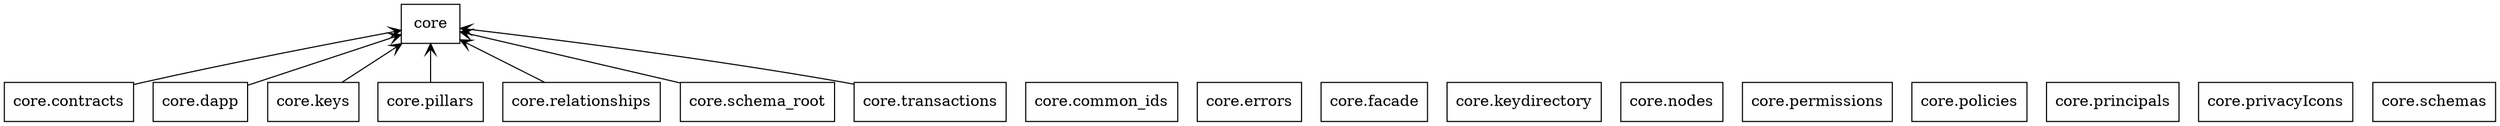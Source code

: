 digraph "packages" {
rankdir=BT
charset="utf-8"
"core" [color="black", label="core", shape="box", style="solid"];
"core.common_ids" [color="black", label="core.common_ids", shape="box", style="solid"];
"core.contracts" [color="black", label="core.contracts", shape="box", style="solid"];
"core.dapp" [color="black", label="core.dapp", shape="box", style="solid"];
"core.errors" [color="black", label="core.errors", shape="box", style="solid"];
"core.facade" [color="black", label="core.facade", shape="box", style="solid"];
"core.keydirectory" [color="black", label="core.keydirectory", shape="box", style="solid"];
"core.keys" [color="black", label="core.keys", shape="box", style="solid"];
"core.nodes" [color="black", label="core.nodes", shape="box", style="solid"];
"core.permissions" [color="black", label="core.permissions", shape="box", style="solid"];
"core.pillars" [color="black", label="core.pillars", shape="box", style="solid"];
"core.policies" [color="black", label="core.policies", shape="box", style="solid"];
"core.principals" [color="black", label="core.principals", shape="box", style="solid"];
"core.privacyIcons" [color="black", label="core.privacyIcons", shape="box", style="solid"];
"core.relationships" [color="black", label="core.relationships", shape="box", style="solid"];
"core.schema_root" [color="black", label="core.schema_root", shape="box", style="solid"];
"core.schemas" [color="black", label="core.schemas", shape="box", style="solid"];
"core.transactions" [color="black", label="core.transactions", shape="box", style="solid"];
"core.contracts" -> "core" [arrowhead="open", arrowtail="none"];
"core.dapp" -> "core" [arrowhead="open", arrowtail="none"];
"core.keys" -> "core" [arrowhead="open", arrowtail="none"];
"core.pillars" -> "core" [arrowhead="open", arrowtail="none"];
"core.relationships" -> "core" [arrowhead="open", arrowtail="none"];
"core.schema_root" -> "core" [arrowhead="open", arrowtail="none"];
"core.transactions" -> "core" [arrowhead="open", arrowtail="none"];
}
